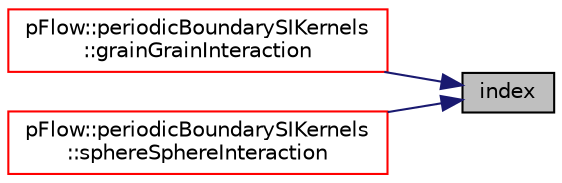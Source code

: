 digraph "index"
{
 // LATEX_PDF_SIZE
  edge [fontname="Helvetica",fontsize="10",labelfontname="Helvetica",labelfontsize="10"];
  node [fontname="Helvetica",fontsize="10",shape=record];
  rankdir="RL";
  Node1 [label="index",height=0.2,width=0.4,color="black", fillcolor="grey75", style="filled", fontcolor="black",tooltip=" "];
  Node1 -> Node2 [dir="back",color="midnightblue",fontsize="10",style="solid",fontname="Helvetica"];
  Node2 [label="pFlow::periodicBoundarySIKernels\l::grainGrainInteraction",height=0.2,width=0.4,color="red", fillcolor="white", style="filled",URL="$namespacepFlow_1_1periodicBoundarySIKernels.html#a0cbc96fc25a02e6723e272a4a22d1750",tooltip=" "];
  Node1 -> Node5 [dir="back",color="midnightblue",fontsize="10",style="solid",fontname="Helvetica"];
  Node5 [label="pFlow::periodicBoundarySIKernels\l::sphereSphereInteraction",height=0.2,width=0.4,color="red", fillcolor="white", style="filled",URL="$namespacepFlow_1_1periodicBoundarySIKernels.html#a2d49544a3a74b70676d7e65998f03612",tooltip=" "];
}
